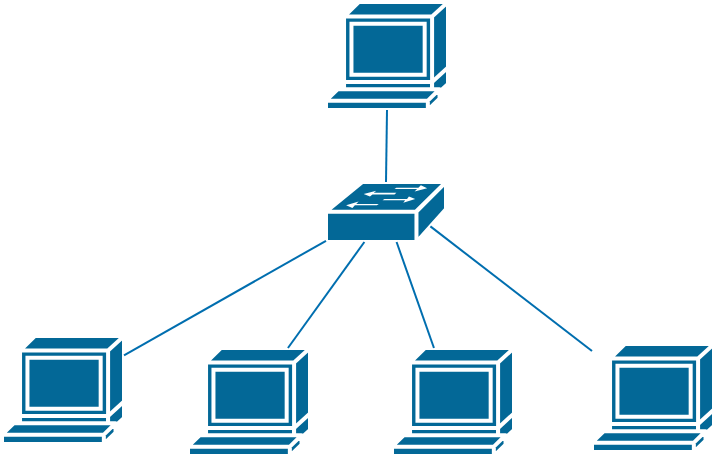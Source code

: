 <mxfile version="24.7.8">
  <diagram name="Página-1" id="Wd3Yw5G85OHn2Ttq9tOE">
    <mxGraphModel dx="751" dy="482" grid="0" gridSize="10" guides="1" tooltips="1" connect="1" arrows="1" fold="1" page="1" pageScale="1" pageWidth="827" pageHeight="1169" background="#ffffff" math="0" shadow="0">
      <root>
        <mxCell id="0" />
        <mxCell id="1" parent="0" />
        <mxCell id="iy80IEU9ZQIbK0lbwhQy-2" value="" style="shape=mxgraph.cisco.computers_and_peripherals.terminal;sketch=0;html=1;pointerEvents=1;dashed=0;fillColor=#036897;strokeColor=#ffffff;strokeWidth=2;verticalLabelPosition=bottom;verticalAlign=top;align=center;outlineConnect=0;" vertex="1" parent="1">
          <mxGeometry x="383" y="60" width="61" height="54" as="geometry" />
        </mxCell>
        <mxCell id="iy80IEU9ZQIbK0lbwhQy-3" value="" style="shape=mxgraph.cisco.switches.workgroup_switch;sketch=0;html=1;pointerEvents=1;dashed=0;fillColor=#036897;strokeColor=#ffffff;strokeWidth=2;verticalLabelPosition=bottom;verticalAlign=top;align=center;outlineConnect=0;" vertex="1" parent="1">
          <mxGeometry x="383" y="150" width="60" height="30" as="geometry" />
        </mxCell>
        <mxCell id="iy80IEU9ZQIbK0lbwhQy-7" value="" style="shape=mxgraph.cisco.computers_and_peripherals.terminal;sketch=0;html=1;pointerEvents=1;dashed=0;fillColor=#036897;strokeColor=#ffffff;strokeWidth=2;verticalLabelPosition=bottom;verticalAlign=top;align=center;outlineConnect=0;" vertex="1" parent="1">
          <mxGeometry x="221" y="227" width="61" height="54" as="geometry" />
        </mxCell>
        <mxCell id="iy80IEU9ZQIbK0lbwhQy-8" value="" style="shape=mxgraph.cisco.computers_and_peripherals.terminal;sketch=0;html=1;pointerEvents=1;dashed=0;fillColor=#036897;strokeColor=#ffffff;strokeWidth=2;verticalLabelPosition=bottom;verticalAlign=top;align=center;outlineConnect=0;" vertex="1" parent="1">
          <mxGeometry x="314" y="233" width="61" height="54" as="geometry" />
        </mxCell>
        <mxCell id="iy80IEU9ZQIbK0lbwhQy-9" value="" style="shape=mxgraph.cisco.computers_and_peripherals.terminal;sketch=0;html=1;pointerEvents=1;dashed=0;fillColor=#036897;strokeColor=#ffffff;strokeWidth=2;verticalLabelPosition=bottom;verticalAlign=top;align=center;outlineConnect=0;" vertex="1" parent="1">
          <mxGeometry x="416" y="233" width="61" height="54" as="geometry" />
        </mxCell>
        <mxCell id="iy80IEU9ZQIbK0lbwhQy-10" value="" style="shape=mxgraph.cisco.computers_and_peripherals.terminal;sketch=0;html=1;pointerEvents=1;dashed=0;fillColor=#036897;strokeColor=#ffffff;strokeWidth=2;verticalLabelPosition=bottom;verticalAlign=top;align=center;outlineConnect=0;" vertex="1" parent="1">
          <mxGeometry x="516" y="231" width="61" height="54" as="geometry" />
        </mxCell>
        <mxCell id="iy80IEU9ZQIbK0lbwhQy-12" value="" style="endArrow=none;html=1;rounded=0;strokeColor=#006EAF;exitX=0.5;exitY=0;exitDx=0;exitDy=0;exitPerimeter=0;entryX=0.5;entryY=1;entryDx=0;entryDy=0;entryPerimeter=0;fillColor=#1ba1e2;" edge="1" parent="1" source="iy80IEU9ZQIbK0lbwhQy-3" target="iy80IEU9ZQIbK0lbwhQy-2">
          <mxGeometry width="50" height="50" relative="1" as="geometry">
            <mxPoint x="333" y="180" as="sourcePoint" />
            <mxPoint x="420" y="120" as="targetPoint" />
          </mxGeometry>
        </mxCell>
        <mxCell id="iy80IEU9ZQIbK0lbwhQy-16" value="" style="endArrow=none;html=1;rounded=0;strokeColor=#006EAF;fillColor=#1ba1e2;exitX=0;exitY=0.98;exitDx=0;exitDy=0;exitPerimeter=0;" edge="1" parent="1" source="iy80IEU9ZQIbK0lbwhQy-3" target="iy80IEU9ZQIbK0lbwhQy-7">
          <mxGeometry width="50" height="50" relative="1" as="geometry">
            <mxPoint x="262.19" y="250" as="sourcePoint" />
            <mxPoint x="420" y="199" as="targetPoint" />
          </mxGeometry>
        </mxCell>
        <mxCell id="iy80IEU9ZQIbK0lbwhQy-17" value="" style="endArrow=none;html=1;rounded=0;strokeColor=#006EAF;fillColor=#1ba1e2;" edge="1" parent="1" source="iy80IEU9ZQIbK0lbwhQy-3" target="iy80IEU9ZQIbK0lbwhQy-8">
          <mxGeometry width="50" height="50" relative="1" as="geometry">
            <mxPoint x="297" y="246.602" as="sourcePoint" />
            <mxPoint x="357.5" y="270" as="targetPoint" />
          </mxGeometry>
        </mxCell>
        <mxCell id="iy80IEU9ZQIbK0lbwhQy-18" value="" style="endArrow=none;html=1;rounded=0;strokeColor=#006EAF;fillColor=#1ba1e2;" edge="1" parent="1" source="iy80IEU9ZQIbK0lbwhQy-9" target="iy80IEU9ZQIbK0lbwhQy-3">
          <mxGeometry width="50" height="50" relative="1" as="geometry">
            <mxPoint x="320" y="262" as="sourcePoint" />
            <mxPoint x="528.347" y="250" as="targetPoint" />
          </mxGeometry>
        </mxCell>
        <mxCell id="iy80IEU9ZQIbK0lbwhQy-19" value="" style="endArrow=none;html=1;rounded=0;strokeColor=#006EAF;fillColor=#1ba1e2;entryX=0.87;entryY=0.74;entryDx=0;entryDy=0;entryPerimeter=0;" edge="1" parent="1" source="iy80IEU9ZQIbK0lbwhQy-10" target="iy80IEU9ZQIbK0lbwhQy-3">
          <mxGeometry width="50" height="50" relative="1" as="geometry">
            <mxPoint x="504" y="304" as="sourcePoint" />
            <mxPoint x="553.342" y="250" as="targetPoint" />
          </mxGeometry>
        </mxCell>
      </root>
    </mxGraphModel>
  </diagram>
</mxfile>
